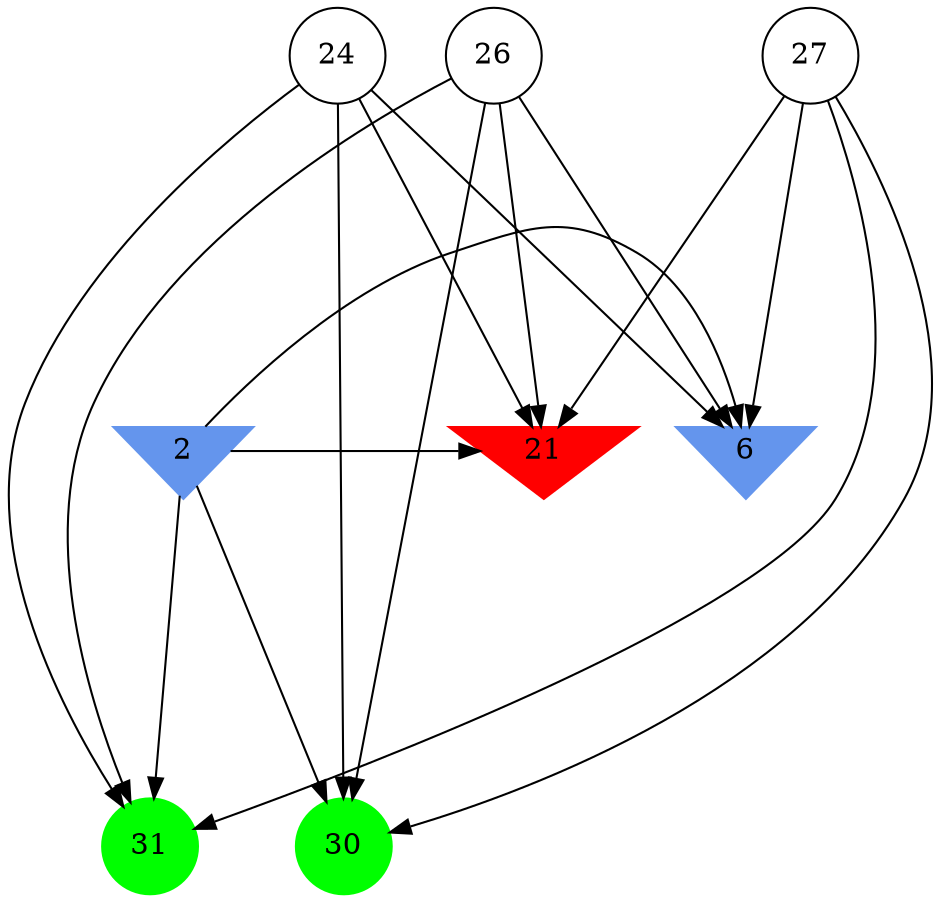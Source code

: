 digraph brain {
	ranksep=2.0;
	2 [shape=invtriangle,style=filled,color=cornflowerblue];
	6 [shape=invtriangle,style=filled,color=cornflowerblue];
	21 [shape=invtriangle,style=filled,color=red];
	24 [shape=circle,color=black];
	26 [shape=circle,color=black];
	27 [shape=circle,color=black];
	30 [shape=circle,style=filled,color=green];
	31 [shape=circle,style=filled,color=green];
	27	->	31;
	27	->	6;
	27	->	21;
	27	->	30;
	26	->	31;
	26	->	6;
	26	->	21;
	26	->	30;
	2	->	31;
	2	->	6;
	2	->	21;
	2	->	30;
	24	->	31;
	24	->	6;
	24	->	21;
	24	->	30;
	{ rank=same; 2; 6; 21; }
	{ rank=same; 24; 26; 27; }
	{ rank=same; 30; 31; }
}
